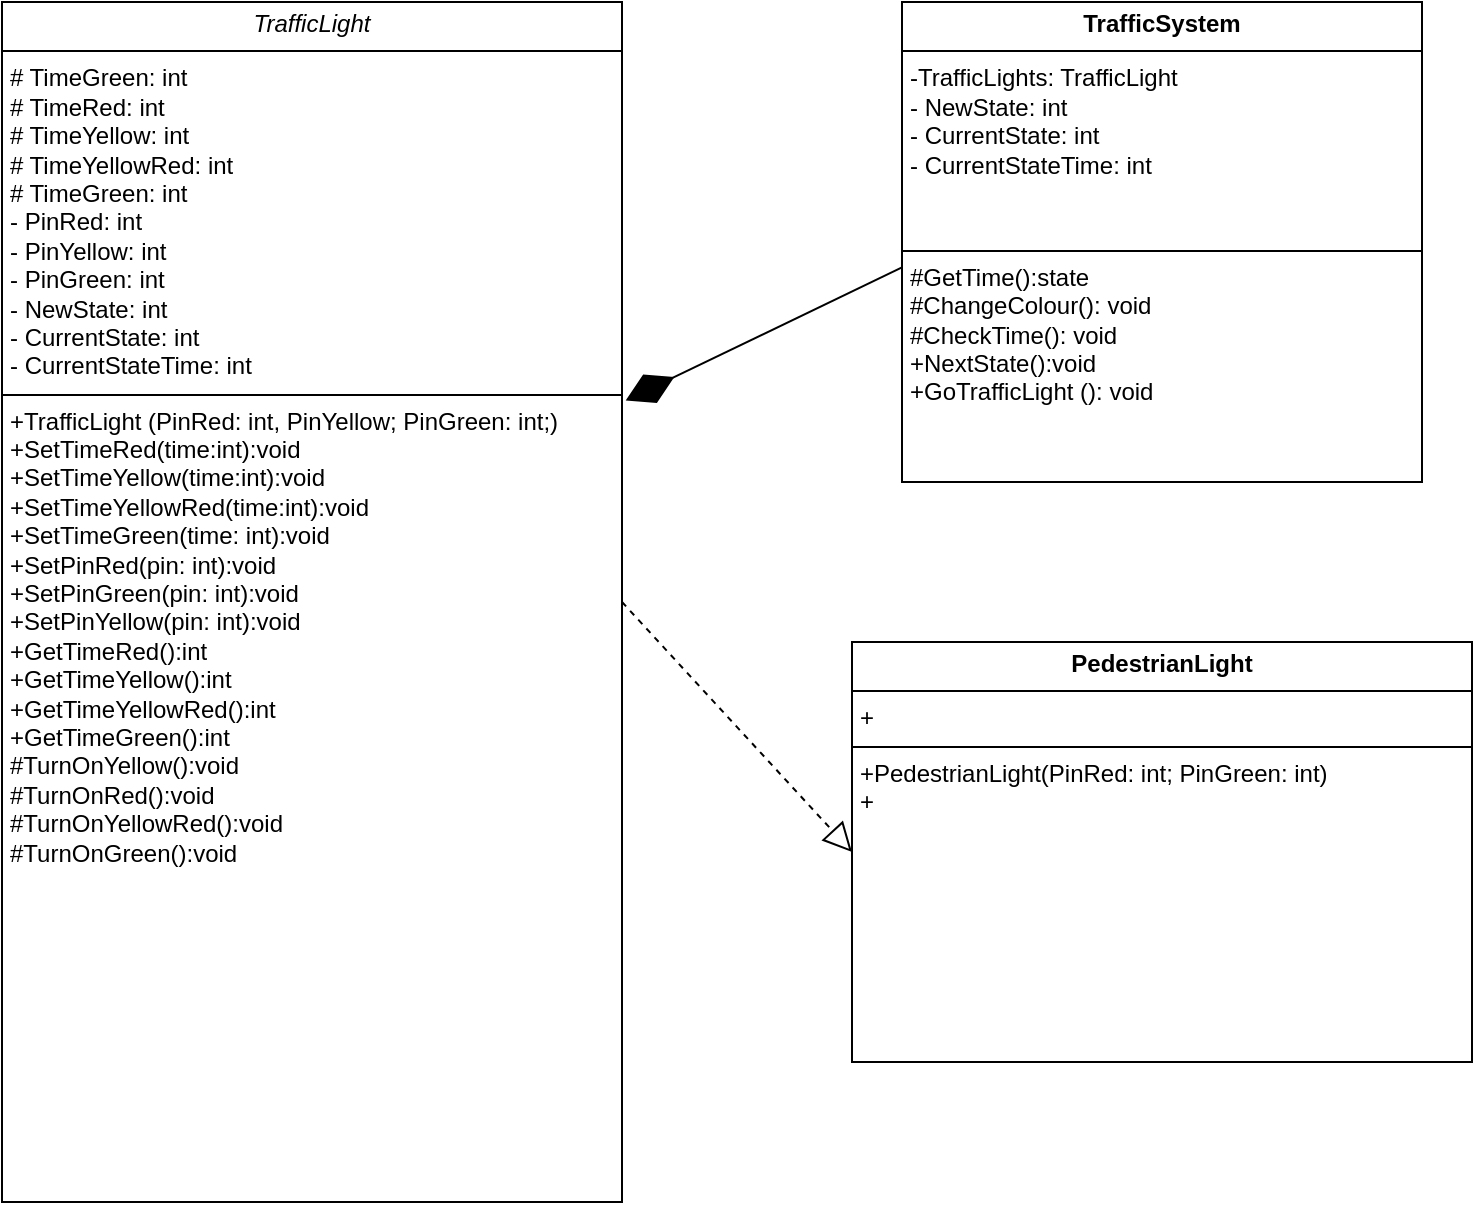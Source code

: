 <mxfile version="24.7.17">
  <diagram name="Page-1" id="hl4tqVj52XlyFRr1c_pA">
    <mxGraphModel dx="1434" dy="782" grid="1" gridSize="10" guides="1" tooltips="1" connect="1" arrows="1" fold="1" page="1" pageScale="1" pageWidth="850" pageHeight="1100" math="0" shadow="0">
      <root>
        <mxCell id="0" />
        <mxCell id="1" parent="0" />
        <mxCell id="bHk10S6aezJjDjV_5ydY-1" value="&lt;p style=&quot;margin:0px;margin-top:4px;text-align:center;&quot;&gt;&lt;i&gt;TrafficLight&lt;/i&gt;&lt;/p&gt;&lt;hr size=&quot;1&quot; style=&quot;border-style:solid;&quot;&gt;&lt;p style=&quot;margin:0px;margin-left:4px;&quot;&gt;# TimeGreen: int&lt;/p&gt;&lt;p style=&quot;margin:0px;margin-left:4px;&quot;&gt;# TimeRed: int&lt;/p&gt;&lt;p style=&quot;margin:0px;margin-left:4px;&quot;&gt;# TimeYellow: int&lt;/p&gt;&lt;p style=&quot;margin:0px;margin-left:4px;&quot;&gt;# TimeYellowRed: int&lt;br&gt;# TimeGreen: int&lt;/p&gt;&lt;p style=&quot;margin:0px;margin-left:4px;&quot;&gt;- PinRed: int&lt;/p&gt;&lt;p style=&quot;margin:0px;margin-left:4px;&quot;&gt;- PinYellow&lt;span style=&quot;background-color: initial;&quot;&gt;: int&lt;/span&gt;&lt;br&gt;&lt;/p&gt;&lt;p style=&quot;margin:0px;margin-left:4px;&quot;&gt;- PinGreen&lt;span style=&quot;background-color: initial;&quot;&gt;: int&lt;/span&gt;&lt;br&gt;&lt;/p&gt;&lt;p style=&quot;margin:0px;margin-left:4px;&quot;&gt;- NewState: int&lt;/p&gt;&lt;p style=&quot;margin:0px;margin-left:4px;&quot;&gt;- CurrentState: int&lt;/p&gt;&lt;p style=&quot;margin:0px;margin-left:4px;&quot;&gt;- CurrentStateTime: int&lt;/p&gt;&lt;hr size=&quot;1&quot; style=&quot;border-style:solid;&quot;&gt;&lt;p style=&quot;margin:0px;margin-left:4px;&quot;&gt;&lt;span style=&quot;background-color: initial;&quot;&gt;&lt;/span&gt;&lt;span style=&quot;background-color: initial;&quot;&gt;+TrafficLight (PinRed: int, PinYellow; PinGreen: int;)&lt;br&gt;&lt;/span&gt;&lt;/p&gt;&lt;p style=&quot;margin:0px;margin-left:4px;&quot;&gt;+SetTimeRed(time:int):void&lt;/p&gt;&lt;p style=&quot;margin:0px;margin-left:4px;&quot;&gt;+SetTimeYellow(time:int):void&lt;/p&gt;&lt;p style=&quot;margin:0px;margin-left:4px;&quot;&gt;+SetTimeYellowRed(time:int):void&lt;br&gt;+SetTimeGreen(time: int):void&lt;/p&gt;&lt;p style=&quot;margin:0px;margin-left:4px;&quot;&gt;+SetPinRed(pin: int):void&lt;/p&gt;&lt;p style=&quot;margin:0px;margin-left:4px;&quot;&gt;+SetPinGreen&lt;span style=&quot;background-color: initial;&quot;&gt;(pin: int):void&lt;/span&gt;&lt;br&gt;&lt;/p&gt;&lt;p style=&quot;margin:0px;margin-left:4px;&quot;&gt;+SetPinYellow&lt;span style=&quot;background-color: initial;&quot;&gt;(pin: int):void&lt;/span&gt;&lt;br&gt;&lt;/p&gt;&lt;p style=&quot;margin:0px;margin-left:4px;&quot;&gt;+GetTimeRed():int&lt;/p&gt;&lt;p style=&quot;margin:0px;margin-left:4px;&quot;&gt;+GetTimeYellow():int&lt;/p&gt;&lt;p style=&quot;margin:0px;margin-left:4px;&quot;&gt;+GetTimeYellowRed():int&lt;/p&gt;&lt;p style=&quot;margin:0px;margin-left:4px;&quot;&gt;+GetTimeGreen():int&lt;/p&gt;&lt;p style=&quot;margin:0px;margin-left:4px;&quot;&gt;#TurnOnYellow():void&lt;/p&gt;&lt;p style=&quot;margin:0px;margin-left:4px;&quot;&gt;#TurnOnRed():void&lt;/p&gt;&lt;p style=&quot;margin:0px;margin-left:4px;&quot;&gt;#TurnOnYellowRed():void&lt;/p&gt;&lt;p style=&quot;margin:0px;margin-left:4px;&quot;&gt;#TurnOnGreen():void&lt;/p&gt;&lt;br&gt;&lt;p style=&quot;margin:0px;margin-left:4px;&quot;&gt;&lt;br&gt;&lt;/p&gt;" style="verticalAlign=top;align=left;overflow=fill;html=1;whiteSpace=wrap;" parent="1" vertex="1">
          <mxGeometry x="30" y="20" width="310" height="600" as="geometry" />
        </mxCell>
        <mxCell id="bHk10S6aezJjDjV_5ydY-9" value="" style="endArrow=block;dashed=1;endFill=0;endSize=12;html=1;rounded=0;exitX=1;exitY=0.5;exitDx=0;exitDy=0;entryX=0;entryY=0.5;entryDx=0;entryDy=0;" parent="1" source="bHk10S6aezJjDjV_5ydY-1" target="bHk10S6aezJjDjV_5ydY-10" edge="1">
          <mxGeometry width="160" relative="1" as="geometry">
            <mxPoint x="510" y="340" as="sourcePoint" />
            <mxPoint x="450" y="250" as="targetPoint" />
          </mxGeometry>
        </mxCell>
        <mxCell id="bHk10S6aezJjDjV_5ydY-10" value="&lt;p style=&quot;margin:0px;margin-top:4px;text-align:center;&quot;&gt;&lt;b&gt;PedestrianLight&lt;br&gt;&lt;/b&gt;&lt;/p&gt;&lt;hr size=&quot;1&quot; style=&quot;border-style:solid;&quot;&gt;&lt;p style=&quot;margin:0px;margin-left:4px;&quot;&gt;+ &lt;br&gt;&lt;/p&gt;&lt;hr size=&quot;1&quot; style=&quot;border-style:solid;&quot;&gt;&lt;p style=&quot;margin:0px;margin-left:4px;&quot;&gt;+PedestrianLight(PinRed: int; PinGreen: int)&lt;/p&gt;&lt;p style=&quot;margin:0px;margin-left:4px;&quot;&gt;+&lt;br&gt;&lt;/p&gt;" style="verticalAlign=top;align=left;overflow=fill;html=1;whiteSpace=wrap;" parent="1" vertex="1">
          <mxGeometry x="455" y="340" width="310" height="210" as="geometry" />
        </mxCell>
        <mxCell id="bHk10S6aezJjDjV_5ydY-11" value="&lt;p style=&quot;margin:0px;margin-top:4px;text-align:center;&quot;&gt;&lt;b&gt;TrafficSystem&lt;/b&gt;&lt;br&gt;&lt;/p&gt;&lt;hr size=&quot;1&quot; style=&quot;border-style:solid;&quot;&gt;&lt;p style=&quot;margin:0px;margin-left:4px;&quot;&gt;-TrafficLights: TrafficLight&lt;/p&gt;&lt;p style=&quot;margin:0px;margin-left:4px;&quot;&gt;- NewState: int&lt;/p&gt;&lt;p style=&quot;margin:0px;margin-left:4px;&quot;&gt;- CurrentState: int&lt;/p&gt;&lt;p style=&quot;margin:0px;margin-left:4px;&quot;&gt;- CurrentStateTime: int&lt;br&gt;&lt;/p&gt;&lt;br&gt;&lt;p style=&quot;margin:0px;margin-left:4px;&quot;&gt;&lt;/p&gt;&lt;p style=&quot;margin:0px;margin-left:4px;&quot;&gt;&lt;br&gt;&lt;/p&gt;&lt;hr size=&quot;1&quot; style=&quot;border-style:solid;&quot;&gt;&lt;p style=&quot;margin:0px;margin-left:4px;&quot;&gt;#GetTime():state&lt;/p&gt;&lt;p style=&quot;margin:0px;margin-left:4px;&quot;&gt;#ChangeColour(): void&lt;br&gt;#CheckTime(): void&lt;br&gt;+NextState():void&lt;/p&gt;&lt;p style=&quot;margin:0px;margin-left:4px;&quot;&gt;&lt;span style=&quot;background-color: initial;&quot;&gt;+GoTrafficLight (): void&lt;/span&gt;&lt;/p&gt;" style="verticalAlign=top;align=left;overflow=fill;html=1;whiteSpace=wrap;" parent="1" vertex="1">
          <mxGeometry x="480" y="20" width="260" height="240" as="geometry" />
        </mxCell>
        <mxCell id="bHk10S6aezJjDjV_5ydY-13" value="" style="endArrow=diamondThin;endFill=1;endSize=24;html=1;rounded=0;entryX=1.006;entryY=0.332;entryDx=0;entryDy=0;entryPerimeter=0;exitX=0;exitY=0.553;exitDx=0;exitDy=0;exitPerimeter=0;" parent="1" source="bHk10S6aezJjDjV_5ydY-11" target="bHk10S6aezJjDjV_5ydY-1" edge="1">
          <mxGeometry width="160" relative="1" as="geometry">
            <mxPoint x="360" y="280" as="sourcePoint" />
            <mxPoint x="520" y="280" as="targetPoint" />
          </mxGeometry>
        </mxCell>
      </root>
    </mxGraphModel>
  </diagram>
</mxfile>

